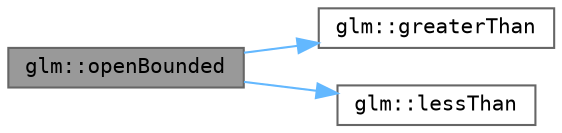 digraph "glm::openBounded"
{
 // LATEX_PDF_SIZE
  bgcolor="transparent";
  edge [fontname=Terminal,fontsize=10,labelfontname=Helvetica,labelfontsize=10];
  node [fontname=Terminal,fontsize=10,shape=box,height=0.2,width=0.4];
  rankdir="LR";
  Node1 [label="glm::openBounded",height=0.2,width=0.4,color="gray40", fillcolor="grey60", style="filled", fontcolor="black",tooltip=" "];
  Node1 -> Node2 [color="steelblue1",style="solid"];
  Node2 [label="glm::greaterThan",height=0.2,width=0.4,color="grey40", fillcolor="white", style="filled",URL="$group__core__func__vector__relational.html#ga9987ddebd3528e92f84e23d995320861",tooltip=" "];
  Node1 -> Node3 [color="steelblue1",style="solid"];
  Node3 [label="glm::lessThan",height=0.2,width=0.4,color="grey40", fillcolor="white", style="filled",URL="$group__core__func__vector__relational.html#gaedc3a837f960109afe22ea3f267b9a19",tooltip=" "];
}
